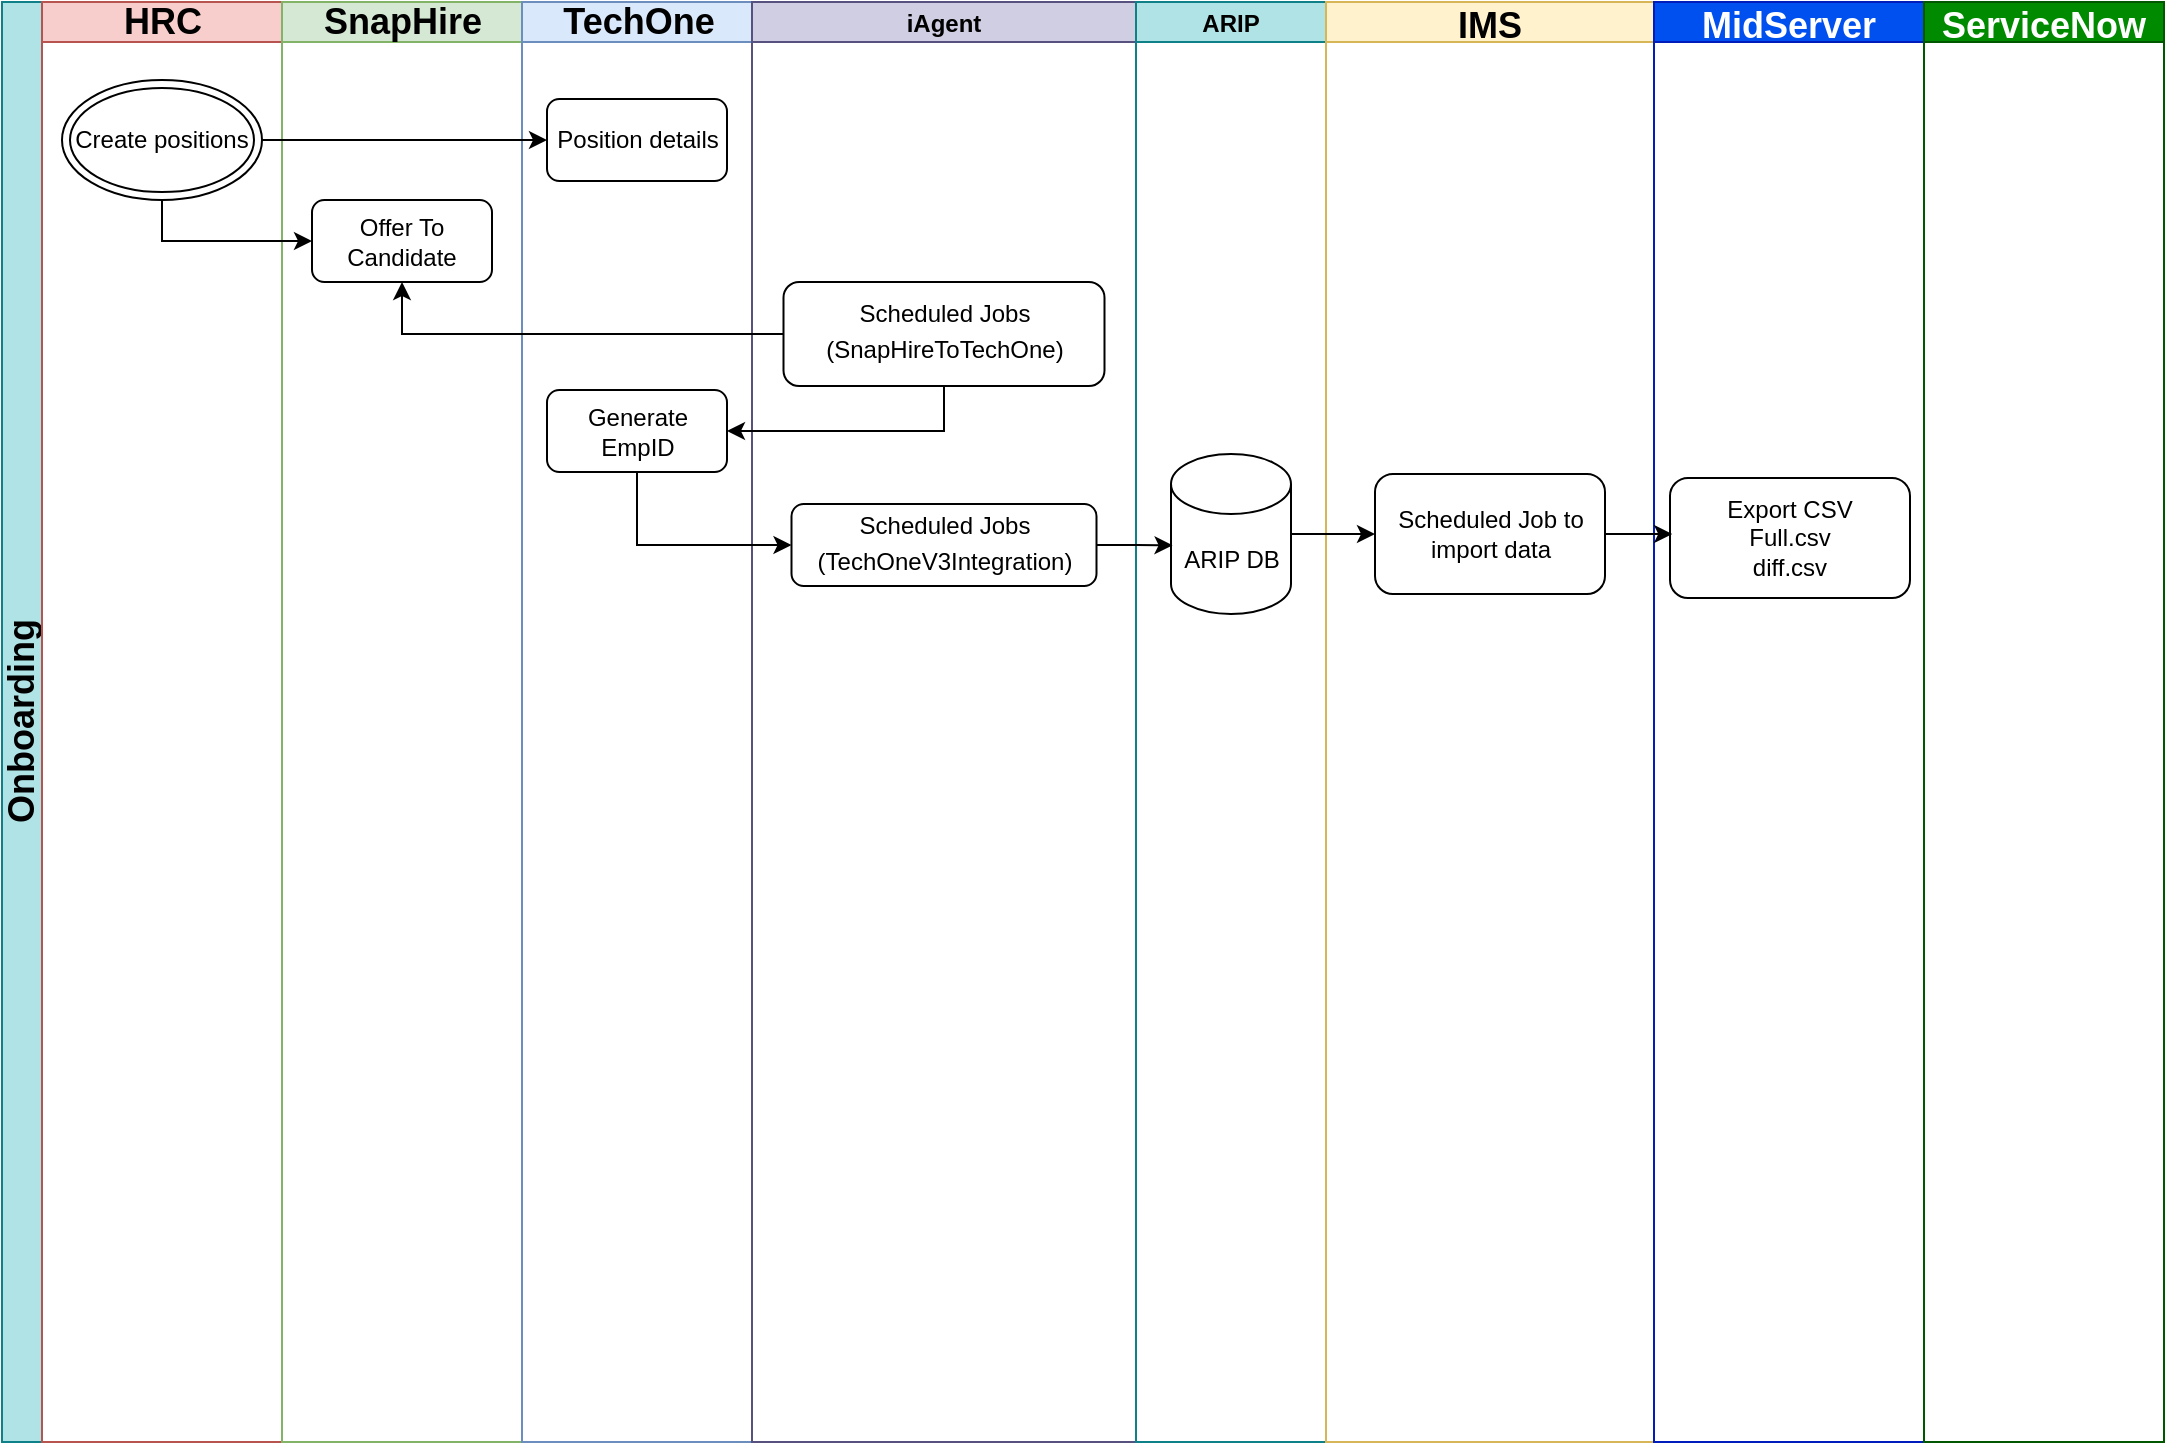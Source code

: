 <mxfile version="14.6.0" type="github">
  <diagram id="prtHgNgQTEPvFCAcTncT" name="Page-1">
    <mxGraphModel dx="1185" dy="662" grid="0" gridSize="10" guides="1" tooltips="1" connect="1" arrows="1" fold="1" page="1" pageScale="1" pageWidth="1654" pageHeight="2336" background="#ffffff" math="0" shadow="0">
      <root>
        <mxCell id="0" />
        <mxCell id="1" parent="0" />
        <mxCell id="jQAMu5JfyhxZcwMKW61z-41" value="Onboarding" style="swimlane;html=1;childLayout=stackLayout;resizeParent=1;resizeParentMax=0;startSize=20;horizontal=0;horizontalStack=1;fillColor=#b0e3e6;strokeColor=#0e8088;fontSize=18;" vertex="1" parent="1">
          <mxGeometry x="82" y="90" width="1081" height="720" as="geometry" />
        </mxCell>
        <mxCell id="jQAMu5JfyhxZcwMKW61z-42" value="HRC" style="swimlane;html=1;startSize=20;fillColor=#f8cecc;strokeColor=#b85450;fontSize=18;" vertex="1" parent="jQAMu5JfyhxZcwMKW61z-41">
          <mxGeometry x="20" width="120" height="720" as="geometry" />
        </mxCell>
        <mxCell id="jQAMu5JfyhxZcwMKW61z-43" value="Create positions" style="ellipse;shape=doubleEllipse;whiteSpace=wrap;html=1;fontSize=12;" vertex="1" parent="jQAMu5JfyhxZcwMKW61z-42">
          <mxGeometry x="10" y="39" width="100" height="60" as="geometry" />
        </mxCell>
        <mxCell id="jQAMu5JfyhxZcwMKW61z-44" value="SnapHire" style="swimlane;html=1;startSize=20;fillColor=#d5e8d4;strokeColor=#82b366;fontSize=18;" vertex="1" parent="jQAMu5JfyhxZcwMKW61z-41">
          <mxGeometry x="140" width="120" height="720" as="geometry" />
        </mxCell>
        <mxCell id="jQAMu5JfyhxZcwMKW61z-45" value="Offer To Candidate" style="rounded=1;whiteSpace=wrap;html=1;fontSize=12;" vertex="1" parent="jQAMu5JfyhxZcwMKW61z-44">
          <mxGeometry x="15" y="99" width="90" height="41" as="geometry" />
        </mxCell>
        <mxCell id="jQAMu5JfyhxZcwMKW61z-46" value="TechOne" style="swimlane;html=1;startSize=20;fillColor=#dae8fc;strokeColor=#6c8ebf;fontSize=18;" vertex="1" parent="jQAMu5JfyhxZcwMKW61z-41">
          <mxGeometry x="260" width="115" height="720" as="geometry" />
        </mxCell>
        <mxCell id="jQAMu5JfyhxZcwMKW61z-47" value="Generate EmpID" style="rounded=1;whiteSpace=wrap;html=1;fontSize=12;" vertex="1" parent="jQAMu5JfyhxZcwMKW61z-46">
          <mxGeometry x="12.5" y="194" width="90" height="41" as="geometry" />
        </mxCell>
        <mxCell id="jQAMu5JfyhxZcwMKW61z-48" value="Position details" style="rounded=1;whiteSpace=wrap;html=1;fontSize=12;" vertex="1" parent="jQAMu5JfyhxZcwMKW61z-46">
          <mxGeometry x="12.5" y="48.5" width="90" height="41" as="geometry" />
        </mxCell>
        <mxCell id="jQAMu5JfyhxZcwMKW61z-49" style="edgeStyle=orthogonalEdgeStyle;rounded=0;orthogonalLoop=1;jettySize=auto;html=1;fontSize=12;entryX=0;entryY=0.5;entryDx=0;entryDy=0;" edge="1" parent="jQAMu5JfyhxZcwMKW61z-41" source="jQAMu5JfyhxZcwMKW61z-43" target="jQAMu5JfyhxZcwMKW61z-48">
          <mxGeometry relative="1" as="geometry" />
        </mxCell>
        <mxCell id="jQAMu5JfyhxZcwMKW61z-50" value="iAgent" style="swimlane;startSize=20;fontSize=12;fillColor=#d0cee2;strokeColor=#56517e;" vertex="1" parent="jQAMu5JfyhxZcwMKW61z-41">
          <mxGeometry x="375" width="192" height="720" as="geometry" />
        </mxCell>
        <mxCell id="jQAMu5JfyhxZcwMKW61z-51" value="Scheduled Jobs&lt;br&gt;&lt;table border=&quot;0&quot; cellpadding=&quot;0&quot; cellspacing=&quot;0&quot; width=&quot;135&quot; style=&quot;border-collapse: collapse ; width: 101pt&quot;&gt;&lt;tbody&gt;&lt;tr style=&quot;height: 15.0pt&quot;&gt;  &lt;td height=&quot;20&quot; width=&quot;135&quot; style=&quot;height: 15.0pt ; width: 101pt&quot;&gt;(SnapHireToTechOne)&lt;br&gt;&lt;/td&gt;&lt;/tr&gt;&lt;/tbody&gt;&lt;/table&gt;" style="rounded=1;whiteSpace=wrap;html=1;fontSize=12;" vertex="1" parent="jQAMu5JfyhxZcwMKW61z-50">
          <mxGeometry x="15.75" y="140" width="160.5" height="52" as="geometry" />
        </mxCell>
        <mxCell id="jQAMu5JfyhxZcwMKW61z-52" value="&lt;span&gt;Scheduled Jobs&lt;/span&gt;&lt;br&gt;&lt;table border=&quot;0&quot; cellpadding=&quot;0&quot; cellspacing=&quot;0&quot; width=&quot;135&quot; style=&quot;border-collapse: collapse ; width: 101pt&quot;&gt;&lt;tbody&gt;&lt;tr style=&quot;height: 15pt&quot;&gt;&lt;td height=&quot;20&quot; width=&quot;135&quot; style=&quot;height: 15pt ; width: 101pt&quot;&gt;(TechOneV3Integration)&lt;br&gt;&lt;/td&gt;&lt;/tr&gt;&lt;/tbody&gt;&lt;/table&gt;" style="rounded=1;whiteSpace=wrap;html=1;fontSize=12;" vertex="1" parent="jQAMu5JfyhxZcwMKW61z-50">
          <mxGeometry x="19.75" y="251" width="152.5" height="41" as="geometry" />
        </mxCell>
        <mxCell id="jQAMu5JfyhxZcwMKW61z-53" value="ARIP" style="swimlane;startSize=20;fontSize=12;fillColor=#b0e3e6;strokeColor=#0e8088;" vertex="1" parent="jQAMu5JfyhxZcwMKW61z-41">
          <mxGeometry x="567" width="95" height="720" as="geometry" />
        </mxCell>
        <mxCell id="jQAMu5JfyhxZcwMKW61z-61" value="ARIP DB" style="shape=cylinder3;whiteSpace=wrap;html=1;boundedLbl=1;backgroundOutline=1;size=15;" vertex="1" parent="jQAMu5JfyhxZcwMKW61z-53">
          <mxGeometry x="17.5" y="226" width="60" height="80" as="geometry" />
        </mxCell>
        <mxCell id="jQAMu5JfyhxZcwMKW61z-54" value="IMS" style="swimlane;startSize=20;fillColor=#fff2cc;strokeColor=#d6b656;fontSize=18;" vertex="1" parent="jQAMu5JfyhxZcwMKW61z-41">
          <mxGeometry x="662" width="164" height="720" as="geometry" />
        </mxCell>
        <mxCell id="jQAMu5JfyhxZcwMKW61z-66" value="Scheduled Job to import data" style="rounded=1;whiteSpace=wrap;html=1;" vertex="1" parent="jQAMu5JfyhxZcwMKW61z-54">
          <mxGeometry x="24.5" y="236" width="115" height="60" as="geometry" />
        </mxCell>
        <mxCell id="jQAMu5JfyhxZcwMKW61z-55" value="MidServer" style="swimlane;startSize=20;fillColor=#0050ef;strokeColor=#001DBC;fontColor=#ffffff;fontSize=18;" vertex="1" parent="jQAMu5JfyhxZcwMKW61z-41">
          <mxGeometry x="826" width="135" height="720" as="geometry" />
        </mxCell>
        <mxCell id="jQAMu5JfyhxZcwMKW61z-70" value="Export CSV&lt;br&gt;Full.csv&lt;br&gt;diff.csv" style="rounded=1;whiteSpace=wrap;html=1;" vertex="1" parent="jQAMu5JfyhxZcwMKW61z-55">
          <mxGeometry x="8" y="238" width="120" height="60" as="geometry" />
        </mxCell>
        <mxCell id="jQAMu5JfyhxZcwMKW61z-56" value="ServiceNow" style="swimlane;startSize=20;fillColor=#008a00;strokeColor=#005700;fontColor=#ffffff;fontSize=18;" vertex="1" parent="jQAMu5JfyhxZcwMKW61z-41">
          <mxGeometry x="961" width="120" height="720" as="geometry" />
        </mxCell>
        <mxCell id="jQAMu5JfyhxZcwMKW61z-57" style="edgeStyle=orthogonalEdgeStyle;rounded=0;orthogonalLoop=1;jettySize=auto;html=1;entryX=0;entryY=0.5;entryDx=0;entryDy=0;fontSize=12;exitX=0.5;exitY=1;exitDx=0;exitDy=0;" edge="1" parent="jQAMu5JfyhxZcwMKW61z-41" source="jQAMu5JfyhxZcwMKW61z-43" target="jQAMu5JfyhxZcwMKW61z-45">
          <mxGeometry relative="1" as="geometry" />
        </mxCell>
        <mxCell id="jQAMu5JfyhxZcwMKW61z-59" style="edgeStyle=orthogonalEdgeStyle;rounded=0;orthogonalLoop=1;jettySize=auto;html=1;entryX=1;entryY=0.5;entryDx=0;entryDy=0;fontSize=12;exitX=0.5;exitY=1;exitDx=0;exitDy=0;" edge="1" parent="jQAMu5JfyhxZcwMKW61z-41" source="jQAMu5JfyhxZcwMKW61z-51" target="jQAMu5JfyhxZcwMKW61z-47">
          <mxGeometry relative="1" as="geometry" />
        </mxCell>
        <mxCell id="jQAMu5JfyhxZcwMKW61z-60" style="edgeStyle=orthogonalEdgeStyle;rounded=0;orthogonalLoop=1;jettySize=auto;html=1;entryX=0;entryY=0.5;entryDx=0;entryDy=0;fontSize=12;exitX=0.5;exitY=1;exitDx=0;exitDy=0;" edge="1" parent="jQAMu5JfyhxZcwMKW61z-41" source="jQAMu5JfyhxZcwMKW61z-47" target="jQAMu5JfyhxZcwMKW61z-52">
          <mxGeometry relative="1" as="geometry" />
        </mxCell>
        <mxCell id="jQAMu5JfyhxZcwMKW61z-63" style="edgeStyle=orthogonalEdgeStyle;rounded=0;orthogonalLoop=1;jettySize=auto;html=1;entryX=0.013;entryY=0.571;entryDx=0;entryDy=0;entryPerimeter=0;" edge="1" parent="jQAMu5JfyhxZcwMKW61z-41" source="jQAMu5JfyhxZcwMKW61z-52" target="jQAMu5JfyhxZcwMKW61z-61">
          <mxGeometry relative="1" as="geometry" />
        </mxCell>
        <mxCell id="jQAMu5JfyhxZcwMKW61z-64" style="edgeStyle=orthogonalEdgeStyle;rounded=0;orthogonalLoop=1;jettySize=auto;html=1;entryX=0.5;entryY=1;entryDx=0;entryDy=0;" edge="1" parent="jQAMu5JfyhxZcwMKW61z-41" source="jQAMu5JfyhxZcwMKW61z-51" target="jQAMu5JfyhxZcwMKW61z-45">
          <mxGeometry relative="1" as="geometry" />
        </mxCell>
        <mxCell id="jQAMu5JfyhxZcwMKW61z-67" style="edgeStyle=orthogonalEdgeStyle;rounded=0;orthogonalLoop=1;jettySize=auto;html=1;exitX=1;exitY=0.5;exitDx=0;exitDy=0;exitPerimeter=0;entryX=0;entryY=0.5;entryDx=0;entryDy=0;" edge="1" parent="jQAMu5JfyhxZcwMKW61z-41" source="jQAMu5JfyhxZcwMKW61z-61" target="jQAMu5JfyhxZcwMKW61z-66">
          <mxGeometry relative="1" as="geometry" />
        </mxCell>
        <mxCell id="jQAMu5JfyhxZcwMKW61z-71" style="edgeStyle=orthogonalEdgeStyle;rounded=0;orthogonalLoop=1;jettySize=auto;html=1;entryX=0.009;entryY=0.47;entryDx=0;entryDy=0;entryPerimeter=0;exitX=1;exitY=0.5;exitDx=0;exitDy=0;" edge="1" parent="jQAMu5JfyhxZcwMKW61z-41" source="jQAMu5JfyhxZcwMKW61z-66" target="jQAMu5JfyhxZcwMKW61z-70">
          <mxGeometry relative="1" as="geometry">
            <mxPoint x="799" y="266" as="sourcePoint" />
          </mxGeometry>
        </mxCell>
      </root>
    </mxGraphModel>
  </diagram>
</mxfile>
